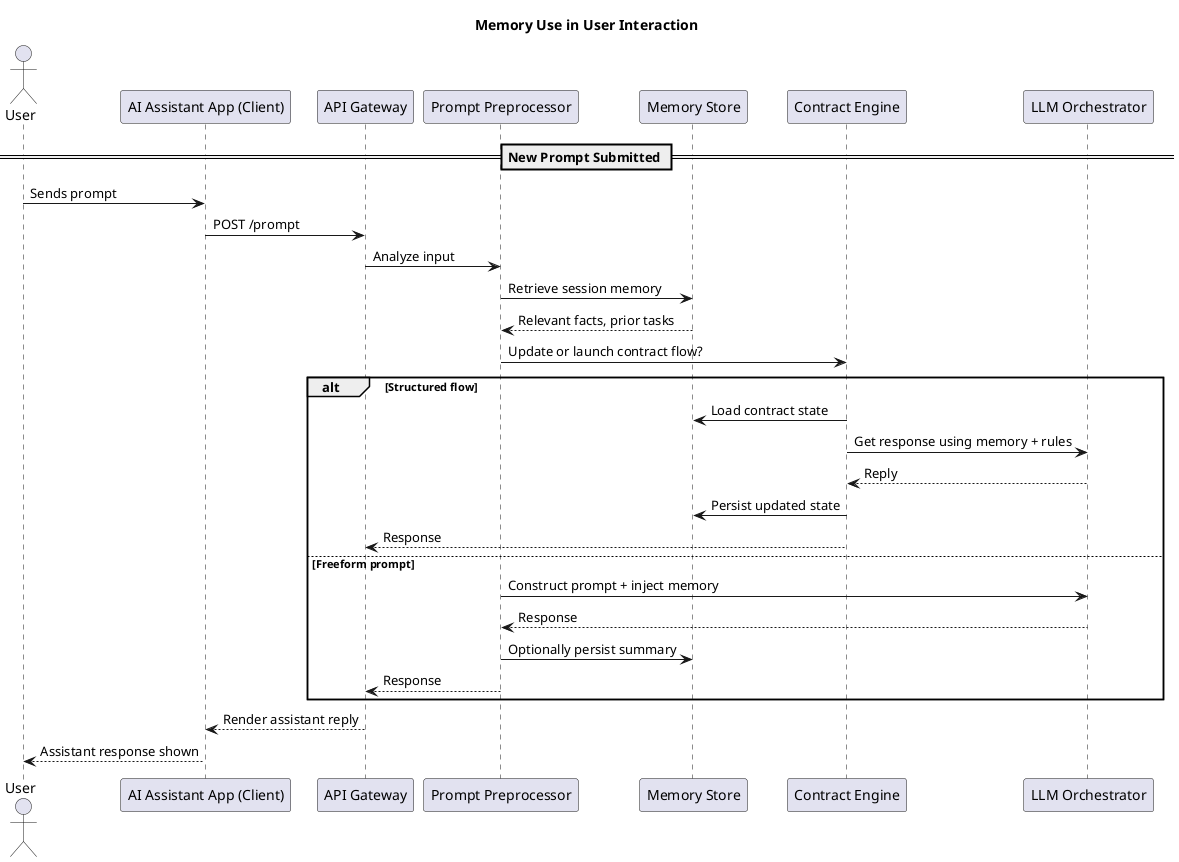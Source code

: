 
@startuml Memory_Management_Sequence
title Memory Use in User Interaction

actor User
participant "AI Assistant App (Client)" as Client
participant "API Gateway" as Gateway
participant "Prompt Preprocessor" as Preprocessor
participant "Memory Store" as Memory
participant "Contract Engine" as Contract
participant "LLM Orchestrator" as LLM

== New Prompt Submitted ==

User -> Client : Sends prompt
Client -> Gateway : POST /prompt

Gateway -> Preprocessor : Analyze input
Preprocessor -> Memory : Retrieve session memory
Memory --> Preprocessor : Relevant facts, prior tasks

Preprocessor -> Contract : Update or launch contract flow?
alt Structured flow
    Contract -> Memory : Load contract state
    Contract -> LLM : Get response using memory + rules
    LLM --> Contract : Reply
    Contract -> Memory : Persist updated state
    Contract --> Gateway : Response
else Freeform prompt
    Preprocessor -> LLM : Construct prompt + inject memory
    LLM --> Preprocessor : Response
    Preprocessor -> Memory : Optionally persist summary
    Preprocessor --> Gateway : Response
end

Gateway --> Client : Render assistant reply
Client --> User : Assistant response shown

@enduml
